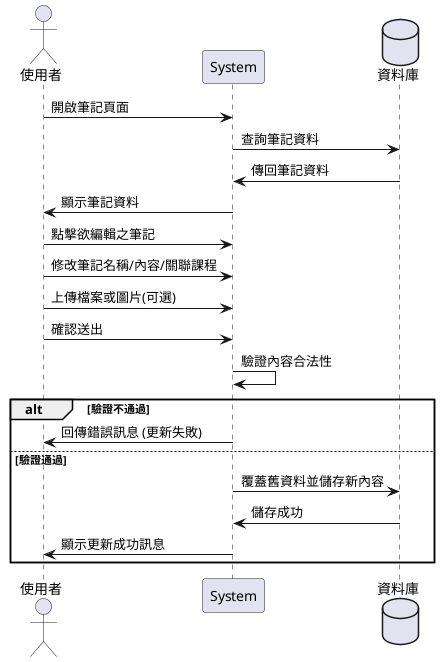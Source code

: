 @startuml
actor 使用者
participant System
database 資料庫 as DB


使用者 -> System: 開啟筆記頁面
System -> DB: 查詢筆記資料
DB -> System: 傳回筆記資料
System -> 使用者: 顯示筆記資料


使用者 -> System: 點擊欲編輯之筆記
使用者 -> System: 修改筆記名稱/內容/關聯課程
使用者 -> System: 上傳檔案或圖片(可選)
使用者 -> System: 確認送出

System -> System: 驗證內容合法性
alt 驗證不通過
    System -> 使用者: 回傳錯誤訊息 (更新失敗)
else 驗證通過
    System -> DB: 覆蓋舊資料並儲存新內容
    DB -> System: 儲存成功
    System -> 使用者: 顯示更新成功訊息
end
@enduml
